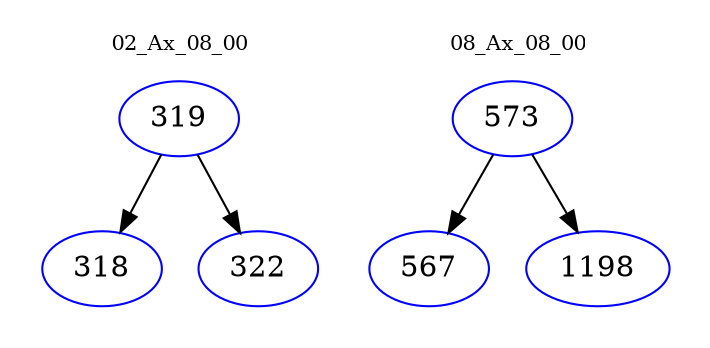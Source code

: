 digraph{
subgraph cluster_0 {
color = white
label = "02_Ax_08_00";
fontsize=10;
T0_319 [label="319", color="blue"]
T0_319 -> T0_318 [color="black"]
T0_318 [label="318", color="blue"]
T0_319 -> T0_322 [color="black"]
T0_322 [label="322", color="blue"]
}
subgraph cluster_1 {
color = white
label = "08_Ax_08_00";
fontsize=10;
T1_573 [label="573", color="blue"]
T1_573 -> T1_567 [color="black"]
T1_567 [label="567", color="blue"]
T1_573 -> T1_1198 [color="black"]
T1_1198 [label="1198", color="blue"]
}
}
